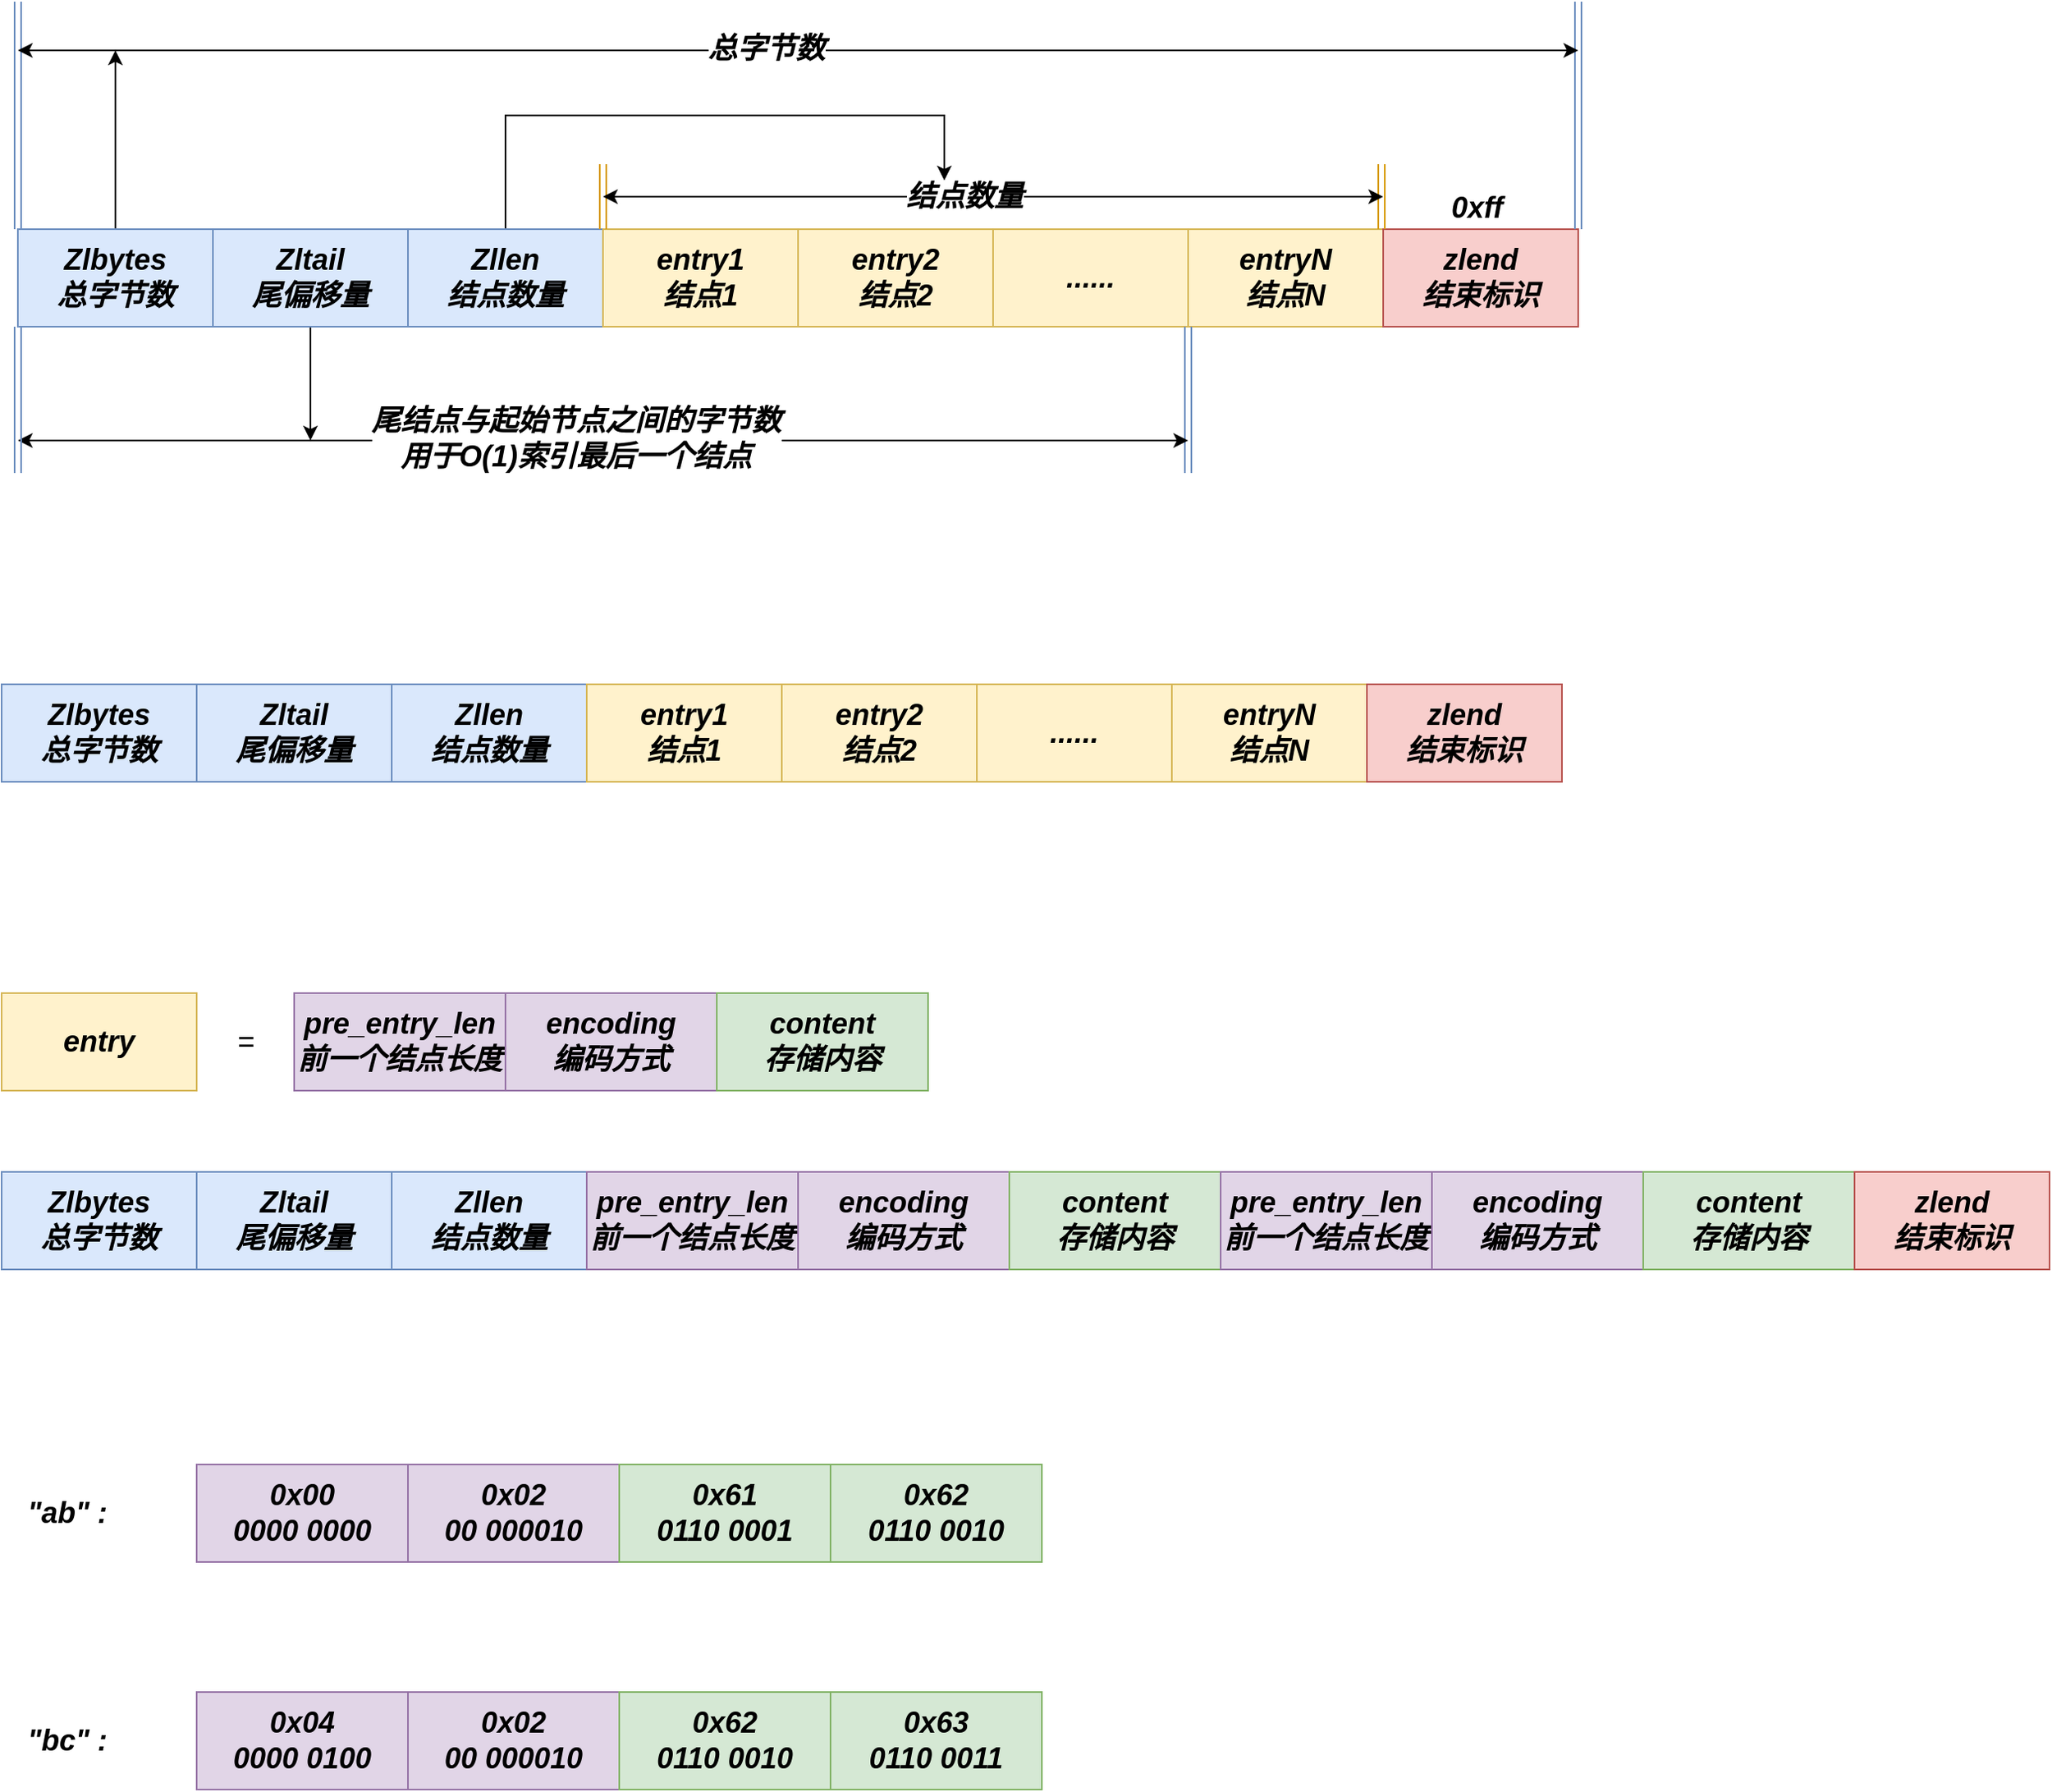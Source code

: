 <mxfile version="20.0.1" type="github">
  <diagram id="veXu0EyfwMcHBt0nUoMI" name="Page-1">
    <mxGraphModel dx="1422" dy="839" grid="1" gridSize="10" guides="1" tooltips="1" connect="1" arrows="1" fold="1" page="1" pageScale="1" pageWidth="2339" pageHeight="3300" math="0" shadow="0">
      <root>
        <mxCell id="0" />
        <mxCell id="1" parent="0" />
        <mxCell id="dEzR0BeDHIfb-6gH03Ru-17" style="edgeStyle=orthogonalEdgeStyle;rounded=0;orthogonalLoop=1;jettySize=auto;html=1;fontSize=18;" edge="1" parent="1" source="dEzR0BeDHIfb-6gH03Ru-1">
          <mxGeometry relative="1" as="geometry">
            <mxPoint x="310" y="470" as="targetPoint" />
          </mxGeometry>
        </mxCell>
        <mxCell id="dEzR0BeDHIfb-6gH03Ru-1" value="&lt;b&gt;&lt;i&gt;&lt;font style=&quot;font-size: 18px;&quot;&gt;Zlbytes&lt;br&gt;总字节数&lt;br&gt;&lt;/font&gt;&lt;/i&gt;&lt;/b&gt;" style="rounded=0;whiteSpace=wrap;html=1;fillColor=#dae8fc;strokeColor=#6c8ebf;" vertex="1" parent="1">
          <mxGeometry x="250" y="580" width="120" height="60" as="geometry" />
        </mxCell>
        <mxCell id="dEzR0BeDHIfb-6gH03Ru-16" style="edgeStyle=orthogonalEdgeStyle;rounded=0;orthogonalLoop=1;jettySize=auto;html=1;fontSize=18;" edge="1" parent="1" source="dEzR0BeDHIfb-6gH03Ru-2">
          <mxGeometry relative="1" as="geometry">
            <mxPoint x="430" y="710" as="targetPoint" />
          </mxGeometry>
        </mxCell>
        <mxCell id="dEzR0BeDHIfb-6gH03Ru-2" value="&lt;b&gt;&lt;i&gt;&lt;font style=&quot;font-size: 18px;&quot;&gt;Zltail&lt;br&gt;尾偏移量&lt;br&gt;&lt;/font&gt;&lt;/i&gt;&lt;/b&gt;" style="rounded=0;whiteSpace=wrap;html=1;fillColor=#dae8fc;strokeColor=#6c8ebf;" vertex="1" parent="1">
          <mxGeometry x="370" y="580" width="120" height="60" as="geometry" />
        </mxCell>
        <mxCell id="dEzR0BeDHIfb-6gH03Ru-25" style="edgeStyle=orthogonalEdgeStyle;rounded=0;orthogonalLoop=1;jettySize=auto;html=1;fontSize=18;" edge="1" parent="1" source="dEzR0BeDHIfb-6gH03Ru-3">
          <mxGeometry relative="1" as="geometry">
            <mxPoint x="820.0" y="550" as="targetPoint" />
            <Array as="points">
              <mxPoint x="550" y="510" />
              <mxPoint x="820" y="510" />
            </Array>
          </mxGeometry>
        </mxCell>
        <mxCell id="dEzR0BeDHIfb-6gH03Ru-3" value="&lt;b&gt;&lt;i&gt;&lt;font style=&quot;font-size: 18px;&quot;&gt;Zllen&lt;br&gt;结点数量&lt;br&gt;&lt;/font&gt;&lt;/i&gt;&lt;/b&gt;" style="rounded=0;whiteSpace=wrap;html=1;fillColor=#dae8fc;strokeColor=#6c8ebf;" vertex="1" parent="1">
          <mxGeometry x="490" y="580" width="120" height="60" as="geometry" />
        </mxCell>
        <mxCell id="dEzR0BeDHIfb-6gH03Ru-4" value="&lt;b&gt;&lt;i&gt;entry1&lt;br&gt;结点1&lt;br&gt;&lt;/i&gt;&lt;/b&gt;" style="rounded=0;whiteSpace=wrap;html=1;fontSize=18;fillColor=#fff2cc;strokeColor=#d6b656;" vertex="1" parent="1">
          <mxGeometry x="610" y="580" width="120" height="60" as="geometry" />
        </mxCell>
        <mxCell id="dEzR0BeDHIfb-6gH03Ru-5" value="&lt;b&gt;&lt;i&gt;entry2&lt;br&gt;结点2&lt;br&gt;&lt;/i&gt;&lt;/b&gt;" style="rounded=0;whiteSpace=wrap;html=1;fontSize=18;fillColor=#fff2cc;strokeColor=#d6b656;" vertex="1" parent="1">
          <mxGeometry x="730" y="580" width="120" height="60" as="geometry" />
        </mxCell>
        <mxCell id="dEzR0BeDHIfb-6gH03Ru-6" value="&lt;b&gt;&lt;i&gt;......&lt;br&gt;&lt;/i&gt;&lt;/b&gt;" style="rounded=0;whiteSpace=wrap;html=1;fontSize=18;fillColor=#fff2cc;strokeColor=#d6b656;" vertex="1" parent="1">
          <mxGeometry x="850" y="580" width="120" height="60" as="geometry" />
        </mxCell>
        <mxCell id="dEzR0BeDHIfb-6gH03Ru-7" value="&lt;b&gt;&lt;i&gt;entryN&lt;br&gt;结点N&lt;br&gt;&lt;/i&gt;&lt;/b&gt;" style="rounded=0;whiteSpace=wrap;html=1;fontSize=18;fillColor=#fff2cc;strokeColor=#d6b656;" vertex="1" parent="1">
          <mxGeometry x="970" y="580" width="120" height="60" as="geometry" />
        </mxCell>
        <mxCell id="dEzR0BeDHIfb-6gH03Ru-8" value="&lt;b&gt;&lt;i&gt;zlend&lt;br&gt;结束标识&lt;/i&gt;&lt;/b&gt;&lt;b&gt;&lt;i&gt;&lt;br&gt;&lt;/i&gt;&lt;/b&gt;" style="rounded=0;whiteSpace=wrap;html=1;fontSize=18;fillColor=#f8cecc;strokeColor=#b85450;" vertex="1" parent="1">
          <mxGeometry x="1090" y="580" width="120" height="60" as="geometry" />
        </mxCell>
        <mxCell id="dEzR0BeDHIfb-6gH03Ru-9" value="" style="shape=link;html=1;rounded=0;fontSize=18;fillColor=#dae8fc;strokeColor=#6c8ebf;" edge="1" parent="1">
          <mxGeometry width="100" relative="1" as="geometry">
            <mxPoint x="250" y="440" as="sourcePoint" />
            <mxPoint x="250" y="580" as="targetPoint" />
          </mxGeometry>
        </mxCell>
        <mxCell id="dEzR0BeDHIfb-6gH03Ru-10" value="" style="shape=link;html=1;rounded=0;fontSize=18;fillColor=#dae8fc;strokeColor=#6c8ebf;" edge="1" parent="1">
          <mxGeometry width="100" relative="1" as="geometry">
            <mxPoint x="1210" y="440" as="sourcePoint" />
            <mxPoint x="1210" y="580" as="targetPoint" />
          </mxGeometry>
        </mxCell>
        <mxCell id="dEzR0BeDHIfb-6gH03Ru-11" value="" style="endArrow=classic;startArrow=classic;html=1;rounded=0;fontSize=18;" edge="1" parent="1">
          <mxGeometry width="50" height="50" relative="1" as="geometry">
            <mxPoint x="250" y="470" as="sourcePoint" />
            <mxPoint x="1210" y="470" as="targetPoint" />
          </mxGeometry>
        </mxCell>
        <mxCell id="dEzR0BeDHIfb-6gH03Ru-12" value="&lt;b&gt;&lt;i&gt;总字节数&lt;/i&gt;&lt;/b&gt;" style="edgeLabel;html=1;align=center;verticalAlign=middle;resizable=0;points=[];fontSize=18;" vertex="1" connectable="0" parent="dEzR0BeDHIfb-6gH03Ru-11">
          <mxGeometry x="-0.021" y="-6" relative="1" as="geometry">
            <mxPoint x="-10" y="-7" as="offset" />
          </mxGeometry>
        </mxCell>
        <mxCell id="dEzR0BeDHIfb-6gH03Ru-13" value="" style="shape=link;html=1;rounded=0;fontSize=18;fillColor=#dae8fc;strokeColor=#6c8ebf;" edge="1" parent="1">
          <mxGeometry width="100" relative="1" as="geometry">
            <mxPoint x="970" y="640" as="sourcePoint" />
            <mxPoint x="970" y="730" as="targetPoint" />
          </mxGeometry>
        </mxCell>
        <mxCell id="dEzR0BeDHIfb-6gH03Ru-14" value="" style="endArrow=classic;startArrow=classic;html=1;rounded=0;fontSize=18;" edge="1" parent="1">
          <mxGeometry width="50" height="50" relative="1" as="geometry">
            <mxPoint x="250" y="710" as="sourcePoint" />
            <mxPoint x="970" y="710" as="targetPoint" />
          </mxGeometry>
        </mxCell>
        <mxCell id="dEzR0BeDHIfb-6gH03Ru-15" value="&lt;b&gt;&lt;i&gt;尾结点与起始节点之间的字节数&lt;br&gt;用于O(1)索引最后一个结点&lt;br&gt;&lt;/i&gt;&lt;/b&gt;" style="edgeLabel;html=1;align=center;verticalAlign=middle;resizable=0;points=[];fontSize=18;" vertex="1" connectable="0" parent="dEzR0BeDHIfb-6gH03Ru-14">
          <mxGeometry x="-0.021" y="-6" relative="1" as="geometry">
            <mxPoint x="-10" y="-7" as="offset" />
          </mxGeometry>
        </mxCell>
        <mxCell id="dEzR0BeDHIfb-6gH03Ru-19" value="" style="shape=link;html=1;rounded=0;fontSize=18;fillColor=#ffe6cc;strokeColor=#d79b00;" edge="1" parent="1">
          <mxGeometry width="100" relative="1" as="geometry">
            <mxPoint x="610" y="540" as="sourcePoint" />
            <mxPoint x="610" y="580" as="targetPoint" />
          </mxGeometry>
        </mxCell>
        <mxCell id="dEzR0BeDHIfb-6gH03Ru-20" value="" style="shape=link;html=1;rounded=0;fontSize=18;fillColor=#ffe6cc;strokeColor=#d79b00;" edge="1" parent="1">
          <mxGeometry width="100" relative="1" as="geometry">
            <mxPoint x="1089" y="540" as="sourcePoint" />
            <mxPoint x="1089" y="580" as="targetPoint" />
          </mxGeometry>
        </mxCell>
        <mxCell id="dEzR0BeDHIfb-6gH03Ru-21" value="" style="endArrow=classic;startArrow=classic;html=1;rounded=0;fontSize=18;" edge="1" parent="1">
          <mxGeometry width="50" height="50" relative="1" as="geometry">
            <mxPoint x="610" y="560" as="sourcePoint" />
            <mxPoint x="1090" y="560" as="targetPoint" />
            <Array as="points">
              <mxPoint x="860" y="560" />
            </Array>
          </mxGeometry>
        </mxCell>
        <mxCell id="dEzR0BeDHIfb-6gH03Ru-24" value="&lt;b&gt;&lt;i&gt;结点数量&lt;/i&gt;&lt;/b&gt;" style="edgeLabel;html=1;align=center;verticalAlign=middle;resizable=0;points=[];fontSize=18;" vertex="1" connectable="0" parent="dEzR0BeDHIfb-6gH03Ru-21">
          <mxGeometry x="-0.077" relative="1" as="geometry">
            <mxPoint as="offset" />
          </mxGeometry>
        </mxCell>
        <mxCell id="dEzR0BeDHIfb-6gH03Ru-26" value="&lt;div style=&quot;text-align: center;&quot;&gt;&lt;span style=&quot;background-color: initial;&quot;&gt;&lt;b&gt;&lt;i&gt;0xff&lt;/i&gt;&lt;/b&gt;&lt;/span&gt;&lt;/div&gt;" style="text;whiteSpace=wrap;html=1;fontSize=18;" vertex="1" parent="1">
          <mxGeometry x="1130" y="550" width="40" height="30" as="geometry" />
        </mxCell>
        <mxCell id="dEzR0BeDHIfb-6gH03Ru-27" value="" style="shape=link;html=1;rounded=0;fontSize=18;fillColor=#dae8fc;strokeColor=#6c8ebf;" edge="1" parent="1">
          <mxGeometry width="100" relative="1" as="geometry">
            <mxPoint x="250" y="640" as="sourcePoint" />
            <mxPoint x="250" y="730" as="targetPoint" />
          </mxGeometry>
        </mxCell>
        <mxCell id="dEzR0BeDHIfb-6gH03Ru-28" value="&lt;b&gt;&lt;i&gt;&lt;font style=&quot;font-size: 18px;&quot;&gt;Zlbytes&lt;br&gt;总字节数&lt;br&gt;&lt;/font&gt;&lt;/i&gt;&lt;/b&gt;" style="rounded=0;whiteSpace=wrap;html=1;fillColor=#dae8fc;strokeColor=#6c8ebf;" vertex="1" parent="1">
          <mxGeometry x="240" y="860" width="120" height="60" as="geometry" />
        </mxCell>
        <mxCell id="dEzR0BeDHIfb-6gH03Ru-29" value="&lt;b&gt;&lt;i&gt;&lt;font style=&quot;font-size: 18px;&quot;&gt;Zltail&lt;br&gt;尾偏移量&lt;br&gt;&lt;/font&gt;&lt;/i&gt;&lt;/b&gt;" style="rounded=0;whiteSpace=wrap;html=1;fillColor=#dae8fc;strokeColor=#6c8ebf;" vertex="1" parent="1">
          <mxGeometry x="360" y="860" width="120" height="60" as="geometry" />
        </mxCell>
        <mxCell id="dEzR0BeDHIfb-6gH03Ru-30" value="&lt;b&gt;&lt;i&gt;&lt;font style=&quot;font-size: 18px;&quot;&gt;Zllen&lt;br&gt;结点数量&lt;br&gt;&lt;/font&gt;&lt;/i&gt;&lt;/b&gt;" style="rounded=0;whiteSpace=wrap;html=1;fillColor=#dae8fc;strokeColor=#6c8ebf;" vertex="1" parent="1">
          <mxGeometry x="480" y="860" width="120" height="60" as="geometry" />
        </mxCell>
        <mxCell id="dEzR0BeDHIfb-6gH03Ru-31" value="&lt;b&gt;&lt;i&gt;entry1&lt;br&gt;结点1&lt;br&gt;&lt;/i&gt;&lt;/b&gt;" style="rounded=0;whiteSpace=wrap;html=1;fontSize=18;fillColor=#fff2cc;strokeColor=#d6b656;" vertex="1" parent="1">
          <mxGeometry x="600" y="860" width="120" height="60" as="geometry" />
        </mxCell>
        <mxCell id="dEzR0BeDHIfb-6gH03Ru-32" value="&lt;b&gt;&lt;i&gt;entry2&lt;br&gt;结点2&lt;br&gt;&lt;/i&gt;&lt;/b&gt;" style="rounded=0;whiteSpace=wrap;html=1;fontSize=18;fillColor=#fff2cc;strokeColor=#d6b656;" vertex="1" parent="1">
          <mxGeometry x="720" y="860" width="120" height="60" as="geometry" />
        </mxCell>
        <mxCell id="dEzR0BeDHIfb-6gH03Ru-33" value="&lt;b&gt;&lt;i&gt;......&lt;br&gt;&lt;/i&gt;&lt;/b&gt;" style="rounded=0;whiteSpace=wrap;html=1;fontSize=18;fillColor=#fff2cc;strokeColor=#d6b656;" vertex="1" parent="1">
          <mxGeometry x="840" y="860" width="120" height="60" as="geometry" />
        </mxCell>
        <mxCell id="dEzR0BeDHIfb-6gH03Ru-34" value="&lt;b&gt;&lt;i&gt;entryN&lt;br&gt;结点N&lt;br&gt;&lt;/i&gt;&lt;/b&gt;" style="rounded=0;whiteSpace=wrap;html=1;fontSize=18;fillColor=#fff2cc;strokeColor=#d6b656;" vertex="1" parent="1">
          <mxGeometry x="960" y="860" width="120" height="60" as="geometry" />
        </mxCell>
        <mxCell id="dEzR0BeDHIfb-6gH03Ru-35" value="&lt;b&gt;&lt;i&gt;zlend&lt;br&gt;结束标识&lt;/i&gt;&lt;/b&gt;&lt;b&gt;&lt;i&gt;&lt;br&gt;&lt;/i&gt;&lt;/b&gt;" style="rounded=0;whiteSpace=wrap;html=1;fontSize=18;fillColor=#f8cecc;strokeColor=#b85450;" vertex="1" parent="1">
          <mxGeometry x="1080" y="860" width="120" height="60" as="geometry" />
        </mxCell>
        <mxCell id="dEzR0BeDHIfb-6gH03Ru-38" value="&lt;b&gt;&lt;i&gt;entry&lt;br&gt;&lt;/i&gt;&lt;/b&gt;" style="rounded=0;whiteSpace=wrap;html=1;fontSize=18;fillColor=#fff2cc;strokeColor=#d6b656;" vertex="1" parent="1">
          <mxGeometry x="240" y="1050" width="120" height="60" as="geometry" />
        </mxCell>
        <mxCell id="dEzR0BeDHIfb-6gH03Ru-39" value="=" style="text;html=1;align=center;verticalAlign=middle;resizable=0;points=[];autosize=1;strokeColor=none;fillColor=none;fontSize=18;" vertex="1" parent="1">
          <mxGeometry x="375" y="1065" width="30" height="30" as="geometry" />
        </mxCell>
        <mxCell id="dEzR0BeDHIfb-6gH03Ru-40" value="&lt;b&gt;&lt;i&gt;pre_entry_len&lt;br&gt;前一个结点长度&lt;br&gt;&lt;/i&gt;&lt;/b&gt;" style="rounded=0;whiteSpace=wrap;html=1;fontSize=18;fillColor=#e1d5e7;strokeColor=#9673a6;" vertex="1" parent="1">
          <mxGeometry x="420" y="1050" width="130" height="60" as="geometry" />
        </mxCell>
        <mxCell id="dEzR0BeDHIfb-6gH03Ru-41" value="&lt;b&gt;&lt;i&gt;encoding&lt;br&gt;编码方式&lt;br&gt;&lt;/i&gt;&lt;/b&gt;" style="rounded=0;whiteSpace=wrap;html=1;fontSize=18;fillColor=#e1d5e7;strokeColor=#9673a6;" vertex="1" parent="1">
          <mxGeometry x="550" y="1050" width="130" height="60" as="geometry" />
        </mxCell>
        <mxCell id="dEzR0BeDHIfb-6gH03Ru-42" value="&lt;b&gt;&lt;i&gt;content&lt;br&gt;存储内容&lt;br&gt;&lt;/i&gt;&lt;/b&gt;" style="rounded=0;whiteSpace=wrap;html=1;fontSize=18;fillColor=#d5e8d4;strokeColor=#82b366;" vertex="1" parent="1">
          <mxGeometry x="680" y="1050" width="130" height="60" as="geometry" />
        </mxCell>
        <mxCell id="dEzR0BeDHIfb-6gH03Ru-43" value="&lt;b&gt;&lt;i&gt;&lt;font style=&quot;font-size: 18px;&quot;&gt;Zlbytes&lt;br&gt;总字节数&lt;br&gt;&lt;/font&gt;&lt;/i&gt;&lt;/b&gt;" style="rounded=0;whiteSpace=wrap;html=1;fillColor=#dae8fc;strokeColor=#6c8ebf;" vertex="1" parent="1">
          <mxGeometry x="240" y="1160" width="120" height="60" as="geometry" />
        </mxCell>
        <mxCell id="dEzR0BeDHIfb-6gH03Ru-44" value="&lt;b&gt;&lt;i&gt;&lt;font style=&quot;font-size: 18px;&quot;&gt;Zltail&lt;br&gt;尾偏移量&lt;br&gt;&lt;/font&gt;&lt;/i&gt;&lt;/b&gt;" style="rounded=0;whiteSpace=wrap;html=1;fillColor=#dae8fc;strokeColor=#6c8ebf;" vertex="1" parent="1">
          <mxGeometry x="360" y="1160" width="120" height="60" as="geometry" />
        </mxCell>
        <mxCell id="dEzR0BeDHIfb-6gH03Ru-45" value="&lt;b&gt;&lt;i&gt;&lt;font style=&quot;font-size: 18px;&quot;&gt;Zllen&lt;br&gt;结点数量&lt;br&gt;&lt;/font&gt;&lt;/i&gt;&lt;/b&gt;" style="rounded=0;whiteSpace=wrap;html=1;fillColor=#dae8fc;strokeColor=#6c8ebf;" vertex="1" parent="1">
          <mxGeometry x="480" y="1160" width="120" height="60" as="geometry" />
        </mxCell>
        <mxCell id="dEzR0BeDHIfb-6gH03Ru-46" value="&lt;b&gt;&lt;i&gt;pre_entry_len&lt;br&gt;前一个结点长度&lt;br&gt;&lt;/i&gt;&lt;/b&gt;" style="rounded=0;whiteSpace=wrap;html=1;fontSize=18;fillColor=#e1d5e7;strokeColor=#9673a6;" vertex="1" parent="1">
          <mxGeometry x="600" y="1160" width="130" height="60" as="geometry" />
        </mxCell>
        <mxCell id="dEzR0BeDHIfb-6gH03Ru-47" value="&lt;b&gt;&lt;i&gt;encoding&lt;br&gt;编码方式&lt;br&gt;&lt;/i&gt;&lt;/b&gt;" style="rounded=0;whiteSpace=wrap;html=1;fontSize=18;fillColor=#e1d5e7;strokeColor=#9673a6;" vertex="1" parent="1">
          <mxGeometry x="730" y="1160" width="130" height="60" as="geometry" />
        </mxCell>
        <mxCell id="dEzR0BeDHIfb-6gH03Ru-48" value="&lt;b&gt;&lt;i&gt;content&lt;br&gt;存储内容&lt;br&gt;&lt;/i&gt;&lt;/b&gt;" style="rounded=0;whiteSpace=wrap;html=1;fontSize=18;fillColor=#d5e8d4;strokeColor=#82b366;" vertex="1" parent="1">
          <mxGeometry x="860" y="1160" width="130" height="60" as="geometry" />
        </mxCell>
        <mxCell id="dEzR0BeDHIfb-6gH03Ru-49" value="&lt;b&gt;&lt;i&gt;pre_entry_len&lt;br&gt;前一个结点长度&lt;br&gt;&lt;/i&gt;&lt;/b&gt;" style="rounded=0;whiteSpace=wrap;html=1;fontSize=18;fillColor=#e1d5e7;strokeColor=#9673a6;" vertex="1" parent="1">
          <mxGeometry x="990" y="1160" width="130" height="60" as="geometry" />
        </mxCell>
        <mxCell id="dEzR0BeDHIfb-6gH03Ru-50" value="&lt;b&gt;&lt;i&gt;encoding&lt;br&gt;编码方式&lt;br&gt;&lt;/i&gt;&lt;/b&gt;" style="rounded=0;whiteSpace=wrap;html=1;fontSize=18;fillColor=#e1d5e7;strokeColor=#9673a6;" vertex="1" parent="1">
          <mxGeometry x="1120" y="1160" width="130" height="60" as="geometry" />
        </mxCell>
        <mxCell id="dEzR0BeDHIfb-6gH03Ru-51" value="&lt;b&gt;&lt;i&gt;content&lt;br&gt;存储内容&lt;br&gt;&lt;/i&gt;&lt;/b&gt;" style="rounded=0;whiteSpace=wrap;html=1;fontSize=18;fillColor=#d5e8d4;strokeColor=#82b366;" vertex="1" parent="1">
          <mxGeometry x="1250" y="1160" width="130" height="60" as="geometry" />
        </mxCell>
        <mxCell id="dEzR0BeDHIfb-6gH03Ru-52" value="&lt;b&gt;&lt;i&gt;zlend&lt;br&gt;结束标识&lt;/i&gt;&lt;/b&gt;&lt;b&gt;&lt;i&gt;&lt;br&gt;&lt;/i&gt;&lt;/b&gt;" style="rounded=0;whiteSpace=wrap;html=1;fontSize=18;fillColor=#f8cecc;strokeColor=#b85450;" vertex="1" parent="1">
          <mxGeometry x="1380" y="1160" width="120" height="60" as="geometry" />
        </mxCell>
        <mxCell id="dEzR0BeDHIfb-6gH03Ru-53" value="&lt;b&gt;&lt;i&gt;0x00&lt;br&gt;0000 0000&lt;br&gt;&lt;/i&gt;&lt;/b&gt;" style="rounded=0;whiteSpace=wrap;html=1;fontSize=18;fillColor=#e1d5e7;strokeColor=#9673a6;" vertex="1" parent="1">
          <mxGeometry x="360" y="1340" width="130" height="60" as="geometry" />
        </mxCell>
        <mxCell id="dEzR0BeDHIfb-6gH03Ru-54" value="&lt;b&gt;&lt;i&gt;0x02&lt;br&gt;00 000010&lt;br&gt;&lt;/i&gt;&lt;/b&gt;" style="rounded=0;whiteSpace=wrap;html=1;fontSize=18;fillColor=#e1d5e7;strokeColor=#9673a6;" vertex="1" parent="1">
          <mxGeometry x="490" y="1340" width="130" height="60" as="geometry" />
        </mxCell>
        <mxCell id="dEzR0BeDHIfb-6gH03Ru-55" value="&lt;b&gt;&lt;i&gt;0x61&lt;br&gt;0110 0001&lt;br&gt;&lt;/i&gt;&lt;/b&gt;" style="rounded=0;whiteSpace=wrap;html=1;fontSize=18;fillColor=#d5e8d4;strokeColor=#82b366;" vertex="1" parent="1">
          <mxGeometry x="620" y="1340" width="130" height="60" as="geometry" />
        </mxCell>
        <mxCell id="dEzR0BeDHIfb-6gH03Ru-56" value="&lt;b&gt;&lt;i&gt;0x62&lt;br&gt;0110 0010&lt;br&gt;&lt;/i&gt;&lt;/b&gt;" style="rounded=0;whiteSpace=wrap;html=1;fontSize=18;fillColor=#d5e8d4;strokeColor=#82b366;" vertex="1" parent="1">
          <mxGeometry x="750" y="1340" width="130" height="60" as="geometry" />
        </mxCell>
        <mxCell id="dEzR0BeDHIfb-6gH03Ru-57" value="&lt;b&gt;&lt;i&gt;0x04&lt;br&gt;0000 0100&lt;br&gt;&lt;/i&gt;&lt;/b&gt;" style="rounded=0;whiteSpace=wrap;html=1;fontSize=18;fillColor=#e1d5e7;strokeColor=#9673a6;" vertex="1" parent="1">
          <mxGeometry x="360" y="1480" width="130" height="60" as="geometry" />
        </mxCell>
        <mxCell id="dEzR0BeDHIfb-6gH03Ru-58" value="&lt;b&gt;&lt;i&gt;0x02&lt;br&gt;00 000010&lt;br&gt;&lt;/i&gt;&lt;/b&gt;" style="rounded=0;whiteSpace=wrap;html=1;fontSize=18;fillColor=#e1d5e7;strokeColor=#9673a6;" vertex="1" parent="1">
          <mxGeometry x="490" y="1480" width="130" height="60" as="geometry" />
        </mxCell>
        <mxCell id="dEzR0BeDHIfb-6gH03Ru-59" value="&lt;b&gt;&lt;i&gt;0x62&lt;br&gt;0110 0010&lt;br&gt;&lt;/i&gt;&lt;/b&gt;" style="rounded=0;whiteSpace=wrap;html=1;fontSize=18;fillColor=#d5e8d4;strokeColor=#82b366;" vertex="1" parent="1">
          <mxGeometry x="620" y="1480" width="130" height="60" as="geometry" />
        </mxCell>
        <mxCell id="dEzR0BeDHIfb-6gH03Ru-60" value="&lt;b&gt;&lt;i&gt;0x63&lt;br&gt;0110 0011&lt;br&gt;&lt;/i&gt;&lt;/b&gt;" style="rounded=0;whiteSpace=wrap;html=1;fontSize=18;fillColor=#d5e8d4;strokeColor=#82b366;" vertex="1" parent="1">
          <mxGeometry x="750" y="1480" width="130" height="60" as="geometry" />
        </mxCell>
        <mxCell id="dEzR0BeDHIfb-6gH03Ru-61" value="&lt;b&gt;&lt;i&gt;&quot;ab&quot; :&lt;/i&gt;&lt;/b&gt;" style="text;html=1;align=center;verticalAlign=middle;resizable=0;points=[];autosize=1;strokeColor=none;fillColor=none;fontSize=18;" vertex="1" parent="1">
          <mxGeometry x="250" y="1355" width="60" height="30" as="geometry" />
        </mxCell>
        <mxCell id="dEzR0BeDHIfb-6gH03Ru-62" value="&lt;b&gt;&lt;i&gt;&quot;bc&quot; :&lt;/i&gt;&lt;/b&gt;" style="text;html=1;align=center;verticalAlign=middle;resizable=0;points=[];autosize=1;strokeColor=none;fillColor=none;fontSize=18;" vertex="1" parent="1">
          <mxGeometry x="250" y="1495" width="60" height="30" as="geometry" />
        </mxCell>
      </root>
    </mxGraphModel>
  </diagram>
</mxfile>
